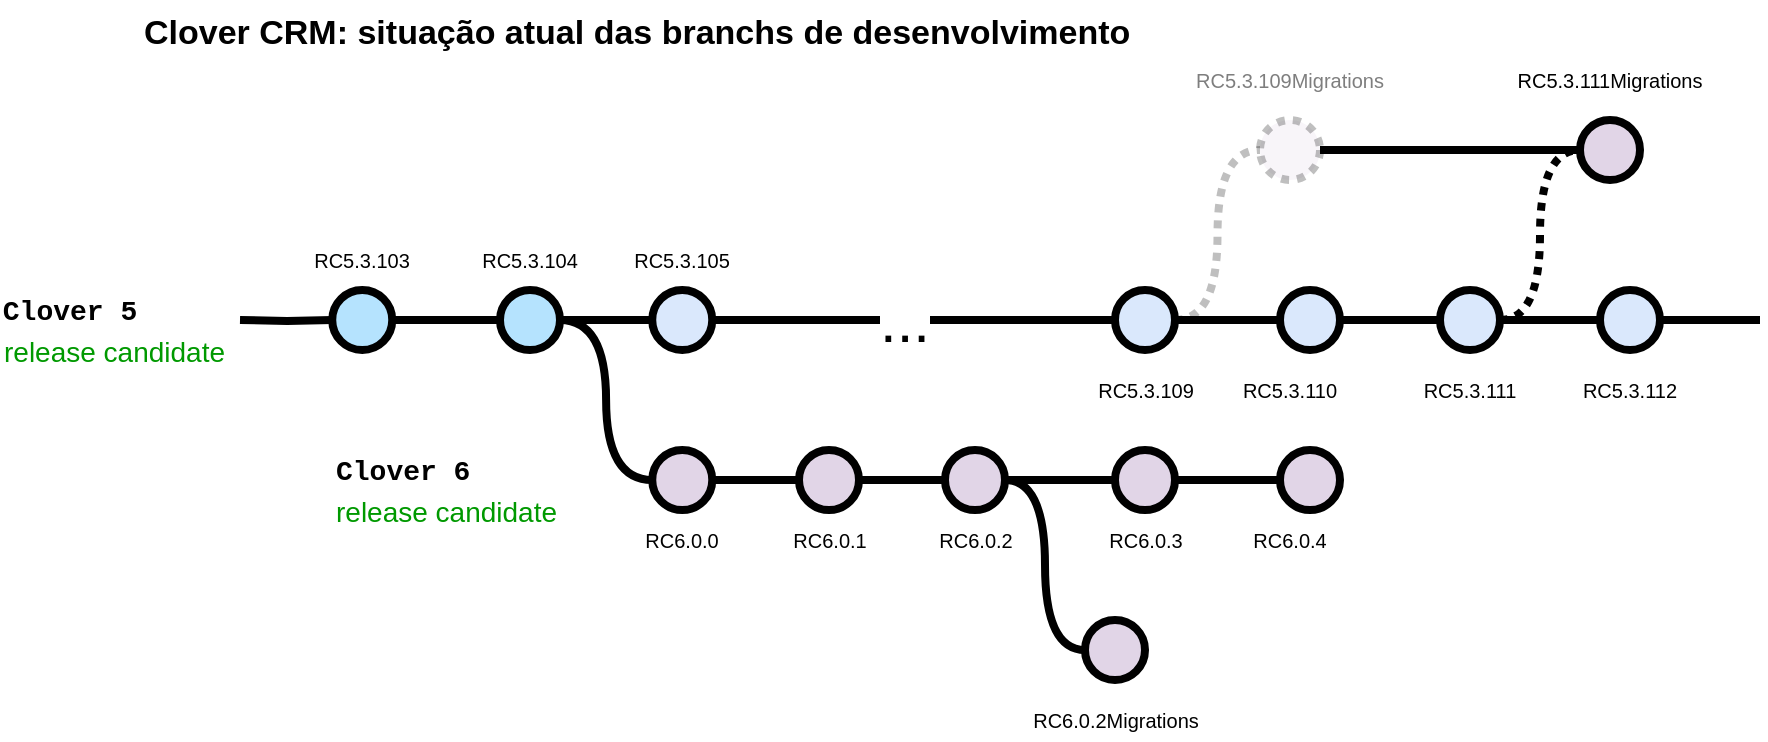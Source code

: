 <mxfile version="22.0.3" type="github">
  <diagram id="yPxyJZ8AM_hMuL3Unpa9" name="CRM svn flow">
    <mxGraphModel dx="794" dy="424" grid="1" gridSize="10" guides="1" tooltips="1" connect="1" arrows="1" fold="1" page="1" pageScale="1" pageWidth="1100" pageHeight="850" math="0" shadow="0">
      <root>
        <mxCell id="0" />
        <mxCell id="1" parent="0" />
        <UserObject label="Clover CRM: situação atual das branchs de desenvolvimento" link="https://nvie.com/posts/a-successful-git-branching-model/" id="9hBKPDzoitwpIBdzFDQ7-6">
          <mxCell style="text;whiteSpace=wrap;html=1;fontStyle=1;fontSize=17;" parent="1" vertex="1">
            <mxGeometry x="89.99" y="20" width="542.25" height="30" as="geometry" />
          </mxCell>
        </UserObject>
        <mxCell id="9hBKPDzoitwpIBdzFDQ7-23" value="" style="edgeStyle=orthogonalEdgeStyle;rounded=0;html=1;jettySize=auto;orthogonalLoop=1;plain-blue;endArrow=none;endFill=0;strokeWidth=4;strokeColor=#000000;" parent="1" source="9hBKPDzoitwpIBdzFDQ7-25" target="9hBKPDzoitwpIBdzFDQ7-26" edge="1">
          <mxGeometry x="304.5" y="180" as="geometry" />
        </mxCell>
        <mxCell id="9hBKPDzoitwpIBdzFDQ7-25" value="" style="verticalLabelPosition=bottom;verticalAlign=top;html=1;strokeWidth=4;shape=mxgraph.flowchart.on-page_reference;plain-blue;gradientColor=none;fillColor=#B5E3Fe;strokeColor=#000000;" parent="1" vertex="1">
          <mxGeometry x="186.12" y="165" width="30" height="30" as="geometry" />
        </mxCell>
        <mxCell id="9hBKPDzoitwpIBdzFDQ7-41" value="" style="edgeStyle=orthogonalEdgeStyle;curved=1;rounded=0;orthogonalLoop=1;jettySize=auto;html=1;endArrow=none;endFill=0;strokeWidth=4;fontFamily=Courier New;fontSize=16;" parent="1" source="9hBKPDzoitwpIBdzFDQ7-26" target="9hBKPDzoitwpIBdzFDQ7-40" edge="1">
          <mxGeometry relative="1" as="geometry" />
        </mxCell>
        <mxCell id="DQmd9B-JrPbI9yelVVGn-15" value="..." style="edgeLabel;html=1;align=center;verticalAlign=middle;resizable=0;points=[];fontSize=30;" parent="9hBKPDzoitwpIBdzFDQ7-41" vertex="1" connectable="0">
          <mxGeometry x="-0.264" relative="1" as="geometry">
            <mxPoint x="22" as="offset" />
          </mxGeometry>
        </mxCell>
        <mxCell id="9hBKPDzoitwpIBdzFDQ7-26" value="" style="verticalLabelPosition=bottom;verticalAlign=top;html=1;strokeWidth=4;shape=mxgraph.flowchart.on-page_reference;plain-blue;gradientColor=none;strokeColor=#000000;" parent="1" vertex="1">
          <mxGeometry x="346.12" y="165" width="30" height="30" as="geometry" />
        </mxCell>
        <mxCell id="9hBKPDzoitwpIBdzFDQ7-43" value="" style="edgeStyle=orthogonalEdgeStyle;curved=1;rounded=0;orthogonalLoop=1;jettySize=auto;html=1;endArrow=none;endFill=0;strokeWidth=4;fontFamily=Courier New;fontSize=16;" parent="1" source="9hBKPDzoitwpIBdzFDQ7-40" target="9hBKPDzoitwpIBdzFDQ7-42" edge="1">
          <mxGeometry relative="1" as="geometry" />
        </mxCell>
        <mxCell id="RGkxmiURNifqrZPpo3Dn-21" style="edgeStyle=orthogonalEdgeStyle;rounded=0;orthogonalLoop=1;jettySize=auto;html=1;entryX=0;entryY=0.5;entryDx=0;entryDy=0;curved=1;endArrow=none;endFill=0;strokeWidth=4;opacity=25;dashed=1;dashPattern=1 1;" edge="1" parent="1" source="9hBKPDzoitwpIBdzFDQ7-40" target="RGkxmiURNifqrZPpo3Dn-18">
          <mxGeometry relative="1" as="geometry" />
        </mxCell>
        <mxCell id="9hBKPDzoitwpIBdzFDQ7-40" value="" style="verticalLabelPosition=bottom;verticalAlign=top;html=1;strokeWidth=4;shape=mxgraph.flowchart.on-page_reference;plain-blue;gradientColor=none;strokeColor=#000000;" parent="1" vertex="1">
          <mxGeometry x="577.5" y="165" width="30" height="30" as="geometry" />
        </mxCell>
        <mxCell id="9hBKPDzoitwpIBdzFDQ7-56" value="" style="edgeStyle=orthogonalEdgeStyle;curved=1;rounded=0;orthogonalLoop=1;jettySize=auto;html=1;endArrow=none;endFill=0;strokeWidth=4;fontFamily=Courier New;fontSize=16;" parent="1" source="9hBKPDzoitwpIBdzFDQ7-42" target="9hBKPDzoitwpIBdzFDQ7-55" edge="1">
          <mxGeometry relative="1" as="geometry" />
        </mxCell>
        <mxCell id="9hBKPDzoitwpIBdzFDQ7-42" value="" style="verticalLabelPosition=bottom;verticalAlign=top;html=1;strokeWidth=4;shape=mxgraph.flowchart.on-page_reference;plain-blue;gradientColor=none;strokeColor=#000000;" parent="1" vertex="1">
          <mxGeometry x="660" y="165" width="30" height="30" as="geometry" />
        </mxCell>
        <mxCell id="RGkxmiURNifqrZPpo3Dn-27" style="edgeStyle=orthogonalEdgeStyle;rounded=0;orthogonalLoop=1;jettySize=auto;html=1;entryX=0;entryY=0.5;entryDx=0;entryDy=0;curved=1;strokeWidth=4;endArrow=none;endFill=0;dashed=1;dashPattern=1 1;" edge="1" parent="1" source="9hBKPDzoitwpIBdzFDQ7-55" target="RGkxmiURNifqrZPpo3Dn-25">
          <mxGeometry relative="1" as="geometry" />
        </mxCell>
        <mxCell id="9hBKPDzoitwpIBdzFDQ7-55" value="" style="verticalLabelPosition=bottom;verticalAlign=top;html=1;strokeWidth=4;shape=mxgraph.flowchart.on-page_reference;plain-blue;gradientColor=none;strokeColor=#000000;" parent="1" vertex="1">
          <mxGeometry x="740" y="165" width="30" height="30" as="geometry" />
        </mxCell>
        <mxCell id="9hBKPDzoitwpIBdzFDQ7-27" value="" style="edgeStyle=orthogonalEdgeStyle;rounded=0;html=1;jettySize=auto;orthogonalLoop=1;strokeWidth=4;endArrow=none;endFill=0;" parent="1" target="9hBKPDzoitwpIBdzFDQ7-25" edge="1">
          <mxGeometry x="204.5" y="180" as="geometry">
            <mxPoint x="140" y="180" as="sourcePoint" />
          </mxGeometry>
        </mxCell>
        <mxCell id="9hBKPDzoitwpIBdzFDQ7-28" value="Clover 5" style="text;html=1;strokeColor=none;fillColor=none;align=center;verticalAlign=middle;whiteSpace=wrap;overflow=hidden;fontSize=14;fontStyle=1;fontFamily=Courier New;" parent="1" vertex="1">
          <mxGeometry x="20" y="165" width="70" height="20" as="geometry" />
        </mxCell>
        <mxCell id="9hBKPDzoitwpIBdzFDQ7-29" style="edgeStyle=orthogonalEdgeStyle;curved=1;rounded=0;html=1;exitX=1;exitY=0.5;exitPerimeter=0;entryX=0;entryY=0.5;entryPerimeter=0;endArrow=none;endFill=0;jettySize=auto;orthogonalLoop=1;strokeWidth=4;fontSize=15;" parent="1" source="9hBKPDzoitwpIBdzFDQ7-30" target="9hBKPDzoitwpIBdzFDQ7-32" edge="1">
          <mxGeometry relative="1" as="geometry" />
        </mxCell>
        <mxCell id="9hBKPDzoitwpIBdzFDQ7-30" value="" style="verticalLabelPosition=bottom;verticalAlign=top;html=1;strokeWidth=4;shape=mxgraph.flowchart.on-page_reference;plain-purple;gradientColor=none;strokeColor=#000000;" parent="1" vertex="1">
          <mxGeometry x="346.13" y="245" width="30" height="30" as="geometry" />
        </mxCell>
        <mxCell id="9hBKPDzoitwpIBdzFDQ7-31" style="edgeStyle=orthogonalEdgeStyle;curved=1;rounded=0;html=1;exitX=1;exitY=0.5;exitPerimeter=0;entryX=0;entryY=0.5;entryPerimeter=0;endArrow=none;endFill=0;jettySize=auto;orthogonalLoop=1;strokeWidth=4;fontSize=15;" parent="1" source="9hBKPDzoitwpIBdzFDQ7-32" target="9hBKPDzoitwpIBdzFDQ7-34" edge="1">
          <mxGeometry relative="1" as="geometry" />
        </mxCell>
        <mxCell id="9hBKPDzoitwpIBdzFDQ7-32" value="" style="verticalLabelPosition=bottom;verticalAlign=top;html=1;strokeWidth=4;shape=mxgraph.flowchart.on-page_reference;plain-purple;gradientColor=none;strokeColor=#000000;" parent="1" vertex="1">
          <mxGeometry x="419.5" y="245" width="30" height="30" as="geometry" />
        </mxCell>
        <mxCell id="DQmd9B-JrPbI9yelVVGn-18" value="" style="edgeStyle=orthogonalEdgeStyle;rounded=0;orthogonalLoop=1;jettySize=auto;html=1;endArrow=none;endFill=0;curved=1;entryX=0;entryY=0.5;entryDx=0;entryDy=0;strokeWidth=4;" parent="1" source="9hBKPDzoitwpIBdzFDQ7-34" target="DQmd9B-JrPbI9yelVVGn-17" edge="1">
          <mxGeometry relative="1" as="geometry" />
        </mxCell>
        <mxCell id="RGkxmiURNifqrZPpo3Dn-6" style="edgeStyle=orthogonalEdgeStyle;rounded=0;orthogonalLoop=1;jettySize=auto;html=1;strokeWidth=4;endArrow=none;endFill=0;" edge="1" parent="1" source="9hBKPDzoitwpIBdzFDQ7-34" target="RGkxmiURNifqrZPpo3Dn-5">
          <mxGeometry relative="1" as="geometry">
            <Array as="points">
              <mxPoint x="560" y="260" />
              <mxPoint x="560" y="260" />
            </Array>
          </mxGeometry>
        </mxCell>
        <mxCell id="9hBKPDzoitwpIBdzFDQ7-34" value="" style="verticalLabelPosition=bottom;verticalAlign=top;html=1;strokeWidth=4;shape=mxgraph.flowchart.on-page_reference;plain-purple;gradientColor=none;strokeColor=#000000;" parent="1" vertex="1">
          <mxGeometry x="492.5" y="245" width="30" height="30" as="geometry" />
        </mxCell>
        <mxCell id="9hBKPDzoitwpIBdzFDQ7-35" value="Clover 6" style="text;html=1;strokeColor=none;fillColor=none;align=left;verticalAlign=middle;whiteSpace=wrap;overflow=hidden;fontSize=14;fontStyle=1;fontFamily=Courier New;" parent="1" vertex="1">
          <mxGeometry x="186.12" y="245" width="82.5" height="20" as="geometry" />
        </mxCell>
        <mxCell id="9hBKPDzoitwpIBdzFDQ7-37" value="release candidate" style="text;html=1;strokeColor=none;fillColor=none;align=left;verticalAlign=middle;whiteSpace=wrap;overflow=hidden;fontSize=14;fontStyle=0;fontColor=#009900;" parent="1" vertex="1">
          <mxGeometry x="20" y="185" width="132.25" height="20" as="geometry" />
        </mxCell>
        <mxCell id="9hBKPDzoitwpIBdzFDQ7-38" value="release candidate" style="text;html=1;strokeColor=none;fillColor=none;align=left;verticalAlign=middle;whiteSpace=wrap;overflow=hidden;fontSize=14;fontStyle=0;fontColor=#009900;" parent="1" vertex="1">
          <mxGeometry x="186.12" y="265" width="202.25" height="20" as="geometry" />
        </mxCell>
        <mxCell id="9hBKPDzoitwpIBdzFDQ7-39" value="RC5.3.103" style="text;html=1;strokeColor=none;fillColor=none;align=center;verticalAlign=middle;whiteSpace=wrap;overflow=hidden;fontSize=10;" parent="1" vertex="1">
          <mxGeometry x="166.12" y="140" width="70" height="20" as="geometry" />
        </mxCell>
        <mxCell id="9hBKPDzoitwpIBdzFDQ7-44" value="RC5.3.109" style="text;html=1;strokeColor=none;fillColor=none;align=center;verticalAlign=middle;whiteSpace=wrap;overflow=hidden;fontSize=10;" parent="1" vertex="1">
          <mxGeometry x="557.5" y="205" width="70" height="20" as="geometry" />
        </mxCell>
        <mxCell id="DQmd9B-JrPbI9yelVVGn-2" value="" style="verticalLabelPosition=bottom;verticalAlign=top;html=1;strokeWidth=4;shape=mxgraph.flowchart.on-page_reference;plain-blue;gradientColor=none;fillColor=#B5E3Fe;strokeColor=#000000;" parent="1" vertex="1">
          <mxGeometry x="270" y="165" width="30" height="30" as="geometry" />
        </mxCell>
        <mxCell id="DQmd9B-JrPbI9yelVVGn-3" value="RC5.3.104" style="text;html=1;strokeColor=none;fillColor=none;align=center;verticalAlign=middle;whiteSpace=wrap;overflow=hidden;fontSize=10;" parent="1" vertex="1">
          <mxGeometry x="250" y="140" width="70" height="20" as="geometry" />
        </mxCell>
        <mxCell id="DQmd9B-JrPbI9yelVVGn-5" value="RC6.0.0" style="text;html=1;strokeColor=none;fillColor=none;align=center;verticalAlign=middle;whiteSpace=wrap;overflow=hidden;fontSize=10;" parent="1" vertex="1">
          <mxGeometry x="326.12" y="280" width="70" height="20" as="geometry" />
        </mxCell>
        <mxCell id="DQmd9B-JrPbI9yelVVGn-8" style="edgeStyle=orthogonalEdgeStyle;curved=1;rounded=0;html=1;exitX=0;exitY=0.5;exitPerimeter=0;entryX=1;entryY=0.5;entryPerimeter=0;endArrow=none;endFill=0;jettySize=auto;orthogonalLoop=1;strokeWidth=4;fontSize=15;entryDx=0;entryDy=0;exitDx=0;exitDy=0;" parent="1" source="9hBKPDzoitwpIBdzFDQ7-30" target="DQmd9B-JrPbI9yelVVGn-2" edge="1">
          <mxGeometry relative="1" as="geometry">
            <mxPoint x="533" y="270" as="sourcePoint" />
            <mxPoint x="575" y="190" as="targetPoint" />
          </mxGeometry>
        </mxCell>
        <mxCell id="DQmd9B-JrPbI9yelVVGn-12" value="RC6.0.1" style="text;html=1;strokeColor=none;fillColor=none;align=center;verticalAlign=middle;whiteSpace=wrap;overflow=hidden;fontSize=10;" parent="1" vertex="1">
          <mxGeometry x="399.5" y="280" width="70" height="20" as="geometry" />
        </mxCell>
        <mxCell id="DQmd9B-JrPbI9yelVVGn-13" value="RC6.0.2" style="text;html=1;strokeColor=none;fillColor=none;align=center;verticalAlign=middle;whiteSpace=wrap;overflow=hidden;fontSize=10;" parent="1" vertex="1">
          <mxGeometry x="472.5" y="280" width="70" height="20" as="geometry" />
        </mxCell>
        <mxCell id="DQmd9B-JrPbI9yelVVGn-14" value="RC5.3.105" style="text;html=1;strokeColor=none;fillColor=none;align=center;verticalAlign=middle;whiteSpace=wrap;overflow=hidden;fontSize=10;" parent="1" vertex="1">
          <mxGeometry x="326.12" y="140" width="70" height="20" as="geometry" />
        </mxCell>
        <mxCell id="DQmd9B-JrPbI9yelVVGn-17" value="" style="ellipse;whiteSpace=wrap;html=1;verticalAlign=top;fillColor=#E1D5E7;strokeColor=#000000;strokeWidth=4;gradientColor=none;" parent="1" vertex="1">
          <mxGeometry x="562.5" y="330" width="30" height="30" as="geometry" />
        </mxCell>
        <mxCell id="DQmd9B-JrPbI9yelVVGn-19" value="RC6.0.2Migrations" style="text;html=1;strokeColor=none;fillColor=none;align=center;verticalAlign=middle;whiteSpace=wrap;overflow=hidden;fontSize=10;" parent="1" vertex="1">
          <mxGeometry x="527.5" y="370" width="100" height="20" as="geometry" />
        </mxCell>
        <mxCell id="RGkxmiURNifqrZPpo3Dn-1" value="RC5.3.110" style="text;html=1;strokeColor=none;fillColor=none;align=center;verticalAlign=middle;whiteSpace=wrap;overflow=hidden;fontSize=10;" vertex="1" parent="1">
          <mxGeometry x="630" y="205" width="70" height="20" as="geometry" />
        </mxCell>
        <mxCell id="RGkxmiURNifqrZPpo3Dn-2" value="RC5.3.111" style="text;html=1;strokeColor=none;fillColor=none;align=center;verticalAlign=middle;whiteSpace=wrap;overflow=hidden;fontSize=10;" vertex="1" parent="1">
          <mxGeometry x="720" y="205" width="70" height="20" as="geometry" />
        </mxCell>
        <mxCell id="RGkxmiURNifqrZPpo3Dn-5" value="" style="ellipse;whiteSpace=wrap;html=1;verticalAlign=top;fillColor=#E1D5E7;strokeColor=#000000;strokeWidth=4;gradientColor=none;" vertex="1" parent="1">
          <mxGeometry x="577.5" y="245" width="30" height="30" as="geometry" />
        </mxCell>
        <mxCell id="RGkxmiURNifqrZPpo3Dn-8" value="" style="ellipse;whiteSpace=wrap;html=1;verticalAlign=top;fillColor=#E1D5E7;strokeColor=#000000;strokeWidth=4;gradientColor=none;" vertex="1" parent="1">
          <mxGeometry x="660" y="245" width="30" height="30" as="geometry" />
        </mxCell>
        <mxCell id="RGkxmiURNifqrZPpo3Dn-15" style="edgeStyle=orthogonalEdgeStyle;rounded=0;orthogonalLoop=1;jettySize=auto;html=1;strokeWidth=4;endArrow=none;endFill=0;entryX=0;entryY=0.5;entryDx=0;entryDy=0;exitX=1;exitY=0.5;exitDx=0;exitDy=0;" edge="1" parent="1" source="RGkxmiURNifqrZPpo3Dn-5" target="RGkxmiURNifqrZPpo3Dn-8">
          <mxGeometry relative="1" as="geometry">
            <mxPoint x="533" y="270" as="sourcePoint" />
            <mxPoint x="588" y="270" as="targetPoint" />
            <Array as="points">
              <mxPoint x="630" y="260" />
              <mxPoint x="630" y="260" />
            </Array>
          </mxGeometry>
        </mxCell>
        <mxCell id="RGkxmiURNifqrZPpo3Dn-16" value="RC6.0.3" style="text;html=1;strokeColor=none;fillColor=none;align=center;verticalAlign=middle;whiteSpace=wrap;overflow=hidden;fontSize=10;" vertex="1" parent="1">
          <mxGeometry x="557.5" y="280" width="70" height="20" as="geometry" />
        </mxCell>
        <mxCell id="RGkxmiURNifqrZPpo3Dn-17" value="RC6.0.4" style="text;html=1;strokeColor=none;fillColor=none;align=center;verticalAlign=middle;whiteSpace=wrap;overflow=hidden;fontSize=10;" vertex="1" parent="1">
          <mxGeometry x="630" y="280" width="70" height="20" as="geometry" />
        </mxCell>
        <mxCell id="RGkxmiURNifqrZPpo3Dn-29" style="edgeStyle=orthogonalEdgeStyle;rounded=0;orthogonalLoop=1;jettySize=auto;html=1;strokeWidth=4;endArrow=none;endFill=0;" edge="1" parent="1" source="RGkxmiURNifqrZPpo3Dn-18" target="RGkxmiURNifqrZPpo3Dn-25">
          <mxGeometry relative="1" as="geometry" />
        </mxCell>
        <mxCell id="RGkxmiURNifqrZPpo3Dn-18" value="" style="ellipse;whiteSpace=wrap;html=1;verticalAlign=top;fillColor=#E1D5E7;strokeColor=#000000;strokeWidth=4;gradientColor=none;shadow=0;opacity=25;dashed=1;dashPattern=1 1;" vertex="1" parent="1">
          <mxGeometry x="650" y="80" width="30" height="30" as="geometry" />
        </mxCell>
        <mxCell id="RGkxmiURNifqrZPpo3Dn-19" value="RC5.3.109Migrations" style="text;html=1;strokeColor=none;fillColor=none;align=center;verticalAlign=middle;whiteSpace=wrap;overflow=hidden;fontSize=10;opacity=50;textOpacity=50;" vertex="1" parent="1">
          <mxGeometry x="615" y="50" width="100" height="20" as="geometry" />
        </mxCell>
        <mxCell id="RGkxmiURNifqrZPpo3Dn-22" value="" style="verticalLabelPosition=bottom;verticalAlign=top;html=1;strokeWidth=4;shape=mxgraph.flowchart.on-page_reference;plain-blue;gradientColor=none;strokeColor=#000000;" vertex="1" parent="1">
          <mxGeometry x="820" y="165" width="30" height="30" as="geometry" />
        </mxCell>
        <mxCell id="RGkxmiURNifqrZPpo3Dn-23" value="RC5.3.112" style="text;html=1;strokeColor=none;fillColor=none;align=center;verticalAlign=middle;whiteSpace=wrap;overflow=hidden;fontSize=10;" vertex="1" parent="1">
          <mxGeometry x="800" y="205" width="70" height="20" as="geometry" />
        </mxCell>
        <mxCell id="RGkxmiURNifqrZPpo3Dn-24" style="edgeStyle=orthogonalEdgeStyle;rounded=0;orthogonalLoop=1;jettySize=auto;html=1;entryX=0;entryY=0.5;entryDx=0;entryDy=0;entryPerimeter=0;strokeWidth=4;endArrow=none;endFill=0;" edge="1" parent="1" source="9hBKPDzoitwpIBdzFDQ7-55" target="RGkxmiURNifqrZPpo3Dn-22">
          <mxGeometry relative="1" as="geometry" />
        </mxCell>
        <mxCell id="RGkxmiURNifqrZPpo3Dn-25" value="" style="ellipse;whiteSpace=wrap;html=1;verticalAlign=top;fillColor=#E1D5E7;strokeColor=#000000;strokeWidth=4;gradientColor=none;" vertex="1" parent="1">
          <mxGeometry x="810" y="80" width="30" height="30" as="geometry" />
        </mxCell>
        <mxCell id="RGkxmiURNifqrZPpo3Dn-26" value="RC5.3.111Migrations" style="text;html=1;strokeColor=none;fillColor=none;align=center;verticalAlign=middle;whiteSpace=wrap;overflow=hidden;fontSize=10;" vertex="1" parent="1">
          <mxGeometry x="775" y="50" width="100" height="20" as="geometry" />
        </mxCell>
        <mxCell id="RGkxmiURNifqrZPpo3Dn-28" value="" style="edgeStyle=orthogonalEdgeStyle;rounded=0;html=1;jettySize=auto;orthogonalLoop=1;strokeWidth=4;endArrow=none;endFill=0;exitX=1;exitY=0.5;exitDx=0;exitDy=0;exitPerimeter=0;" edge="1" parent="1" source="RGkxmiURNifqrZPpo3Dn-22">
          <mxGeometry x="204.5" y="180" as="geometry">
            <mxPoint x="150" y="190" as="sourcePoint" />
            <mxPoint x="900" y="180" as="targetPoint" />
          </mxGeometry>
        </mxCell>
      </root>
    </mxGraphModel>
  </diagram>
</mxfile>
